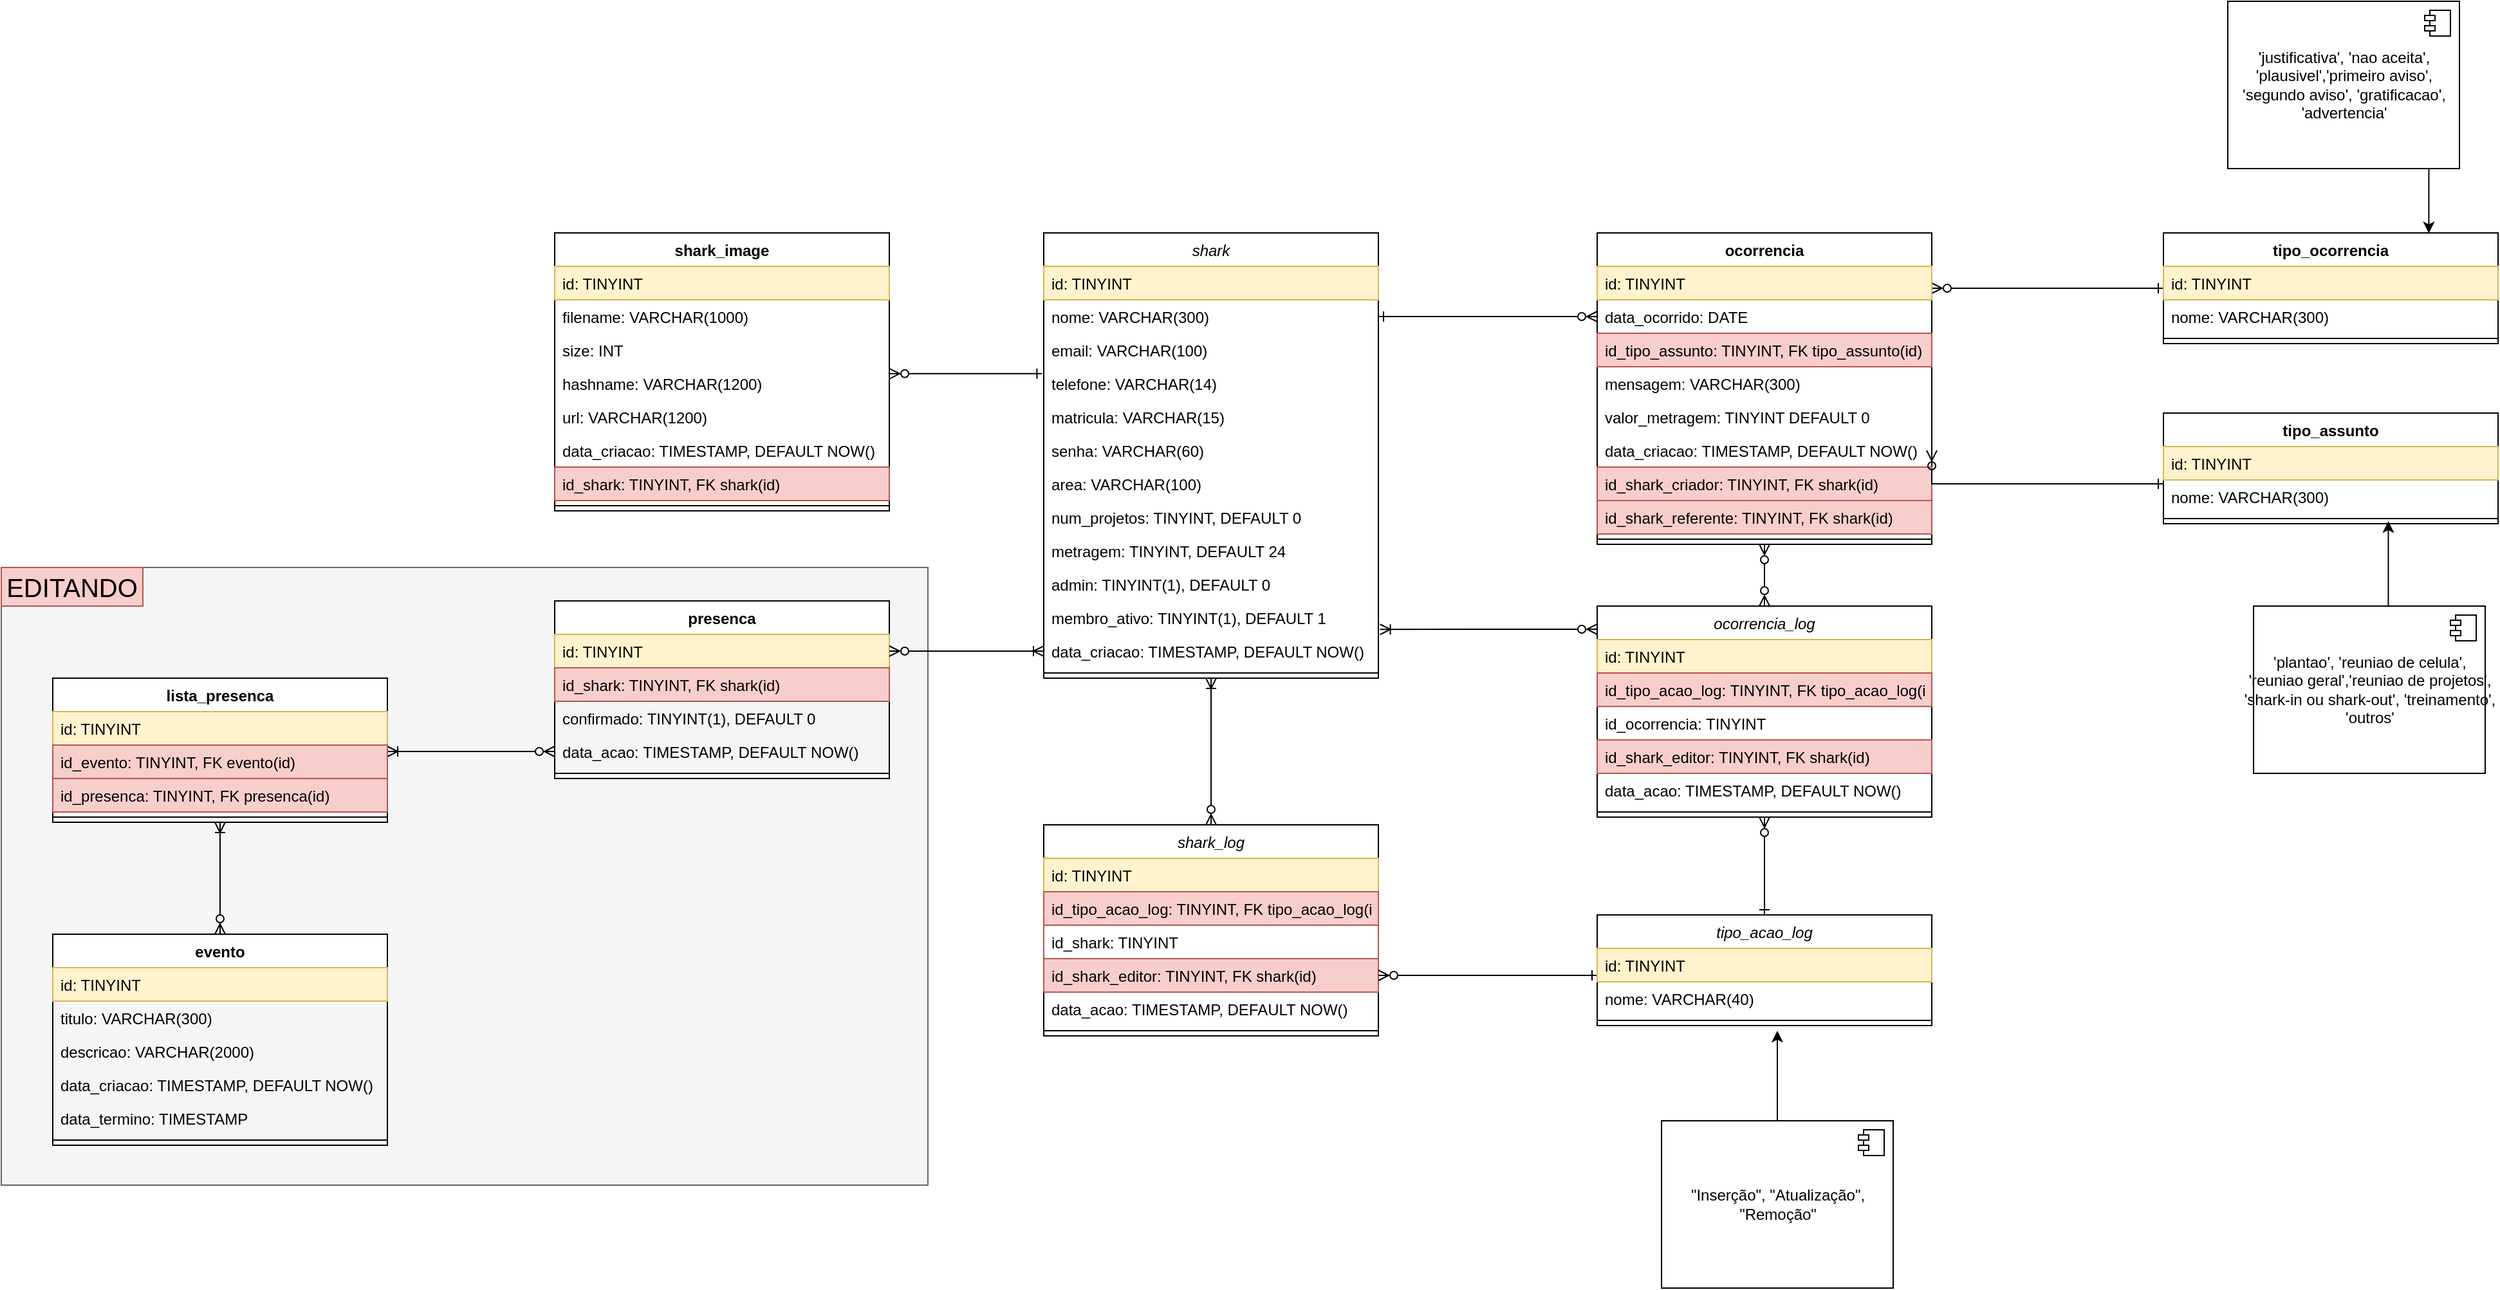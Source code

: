 <mxfile version="21.1.1" type="device">
  <diagram id="C5RBs43oDa-KdzZeNtuy" name="Page-1">
    <mxGraphModel dx="2046" dy="2033" grid="1" gridSize="10" guides="1" tooltips="1" connect="1" arrows="1" fold="1" page="1" pageScale="1" pageWidth="827" pageHeight="1169" math="0" shadow="0">
      <root>
        <mxCell id="WIyWlLk6GJQsqaUBKTNV-0" />
        <mxCell id="WIyWlLk6GJQsqaUBKTNV-1" parent="WIyWlLk6GJQsqaUBKTNV-0" />
        <mxCell id="f59yjAlqzriR1pj_SLv7-77" value="" style="rounded=0;whiteSpace=wrap;html=1;fillColor=#f5f5f5;strokeColor=#666666;fontColor=#333333;" vertex="1" parent="WIyWlLk6GJQsqaUBKTNV-1">
          <mxGeometry x="-710" y="300" width="720" height="480" as="geometry" />
        </mxCell>
        <mxCell id="zkfFHV4jXpPFQw0GAbJ--0" value="shark" style="swimlane;fontStyle=2;align=center;verticalAlign=top;childLayout=stackLayout;horizontal=1;startSize=26;horizontalStack=0;resizeParent=1;resizeLast=0;collapsible=1;marginBottom=0;rounded=0;shadow=0;strokeWidth=1;" parent="WIyWlLk6GJQsqaUBKTNV-1" vertex="1">
          <mxGeometry x="100" y="40" width="260" height="346" as="geometry">
            <mxRectangle x="230" y="140" width="160" height="26" as="alternateBounds" />
          </mxGeometry>
        </mxCell>
        <mxCell id="-uKI1FrvdBVuVZxCTakQ-14" value="id: TINYINT" style="text;align=left;verticalAlign=top;spacingLeft=4;spacingRight=4;overflow=hidden;rotatable=0;points=[[0,0.5],[1,0.5]];portConstraint=eastwest;fillColor=#fff2cc;strokeColor=#d6b656;" parent="zkfFHV4jXpPFQw0GAbJ--0" vertex="1">
          <mxGeometry y="26" width="260" height="26" as="geometry" />
        </mxCell>
        <mxCell id="zkfFHV4jXpPFQw0GAbJ--1" value="nome: VARCHAR(300)" style="text;align=left;verticalAlign=top;spacingLeft=4;spacingRight=4;overflow=hidden;rotatable=0;points=[[0,0.5],[1,0.5]];portConstraint=eastwest;" parent="zkfFHV4jXpPFQw0GAbJ--0" vertex="1">
          <mxGeometry y="52" width="260" height="26" as="geometry" />
        </mxCell>
        <mxCell id="zkfFHV4jXpPFQw0GAbJ--2" value="email: VARCHAR(100)" style="text;align=left;verticalAlign=top;spacingLeft=4;spacingRight=4;overflow=hidden;rotatable=0;points=[[0,0.5],[1,0.5]];portConstraint=eastwest;rounded=0;shadow=0;html=0;" parent="zkfFHV4jXpPFQw0GAbJ--0" vertex="1">
          <mxGeometry y="78" width="260" height="26" as="geometry" />
        </mxCell>
        <mxCell id="zkfFHV4jXpPFQw0GAbJ--3" value="telefone: VARCHAR(14)" style="text;align=left;verticalAlign=top;spacingLeft=4;spacingRight=4;overflow=hidden;rotatable=0;points=[[0,0.5],[1,0.5]];portConstraint=eastwest;rounded=0;shadow=0;html=0;" parent="zkfFHV4jXpPFQw0GAbJ--0" vertex="1">
          <mxGeometry y="104" width="260" height="26" as="geometry" />
        </mxCell>
        <mxCell id="-uKI1FrvdBVuVZxCTakQ-0" value="matricula: VARCHAR(15)" style="text;align=left;verticalAlign=top;spacingLeft=4;spacingRight=4;overflow=hidden;rotatable=0;points=[[0,0.5],[1,0.5]];portConstraint=eastwest;rounded=0;shadow=0;html=0;" parent="zkfFHV4jXpPFQw0GAbJ--0" vertex="1">
          <mxGeometry y="130" width="260" height="26" as="geometry" />
        </mxCell>
        <mxCell id="-uKI1FrvdBVuVZxCTakQ-1" value="senha: VARCHAR(60)" style="text;align=left;verticalAlign=top;spacingLeft=4;spacingRight=4;overflow=hidden;rotatable=0;points=[[0,0.5],[1,0.5]];portConstraint=eastwest;rounded=0;shadow=0;html=0;" parent="zkfFHV4jXpPFQw0GAbJ--0" vertex="1">
          <mxGeometry y="156" width="260" height="26" as="geometry" />
        </mxCell>
        <mxCell id="-uKI1FrvdBVuVZxCTakQ-3" value="area: VARCHAR(100)" style="text;align=left;verticalAlign=top;spacingLeft=4;spacingRight=4;overflow=hidden;rotatable=0;points=[[0,0.5],[1,0.5]];portConstraint=eastwest;rounded=0;shadow=0;html=0;" parent="zkfFHV4jXpPFQw0GAbJ--0" vertex="1">
          <mxGeometry y="182" width="260" height="26" as="geometry" />
        </mxCell>
        <mxCell id="EOZXVsjFeJaIdy7UI6iU-1" value="num_projetos: TINYINT, DEFAULT 0" style="text;align=left;verticalAlign=top;spacingLeft=4;spacingRight=4;overflow=hidden;rotatable=0;points=[[0,0.5],[1,0.5]];portConstraint=eastwest;rounded=0;shadow=0;html=0;" parent="zkfFHV4jXpPFQw0GAbJ--0" vertex="1">
          <mxGeometry y="208" width="260" height="26" as="geometry" />
        </mxCell>
        <mxCell id="-uKI1FrvdBVuVZxCTakQ-4" value="metragem: TINYINT, DEFAULT 24" style="text;align=left;verticalAlign=top;spacingLeft=4;spacingRight=4;overflow=hidden;rotatable=0;points=[[0,0.5],[1,0.5]];portConstraint=eastwest;rounded=0;shadow=0;html=0;" parent="zkfFHV4jXpPFQw0GAbJ--0" vertex="1">
          <mxGeometry y="234" width="260" height="26" as="geometry" />
        </mxCell>
        <mxCell id="-uKI1FrvdBVuVZxCTakQ-2" value="admin: TINYINT(1), DEFAULT 0" style="text;align=left;verticalAlign=top;spacingLeft=4;spacingRight=4;overflow=hidden;rotatable=0;points=[[0,0.5],[1,0.5]];portConstraint=eastwest;rounded=0;shadow=0;html=0;" parent="zkfFHV4jXpPFQw0GAbJ--0" vertex="1">
          <mxGeometry y="260" width="260" height="26" as="geometry" />
        </mxCell>
        <mxCell id="gxHYrnx_h41nNu9AlrPa-11" value="membro_ativo: TINYINT(1), DEFAULT 1" style="text;align=left;verticalAlign=top;spacingLeft=4;spacingRight=4;overflow=hidden;rotatable=0;points=[[0,0.5],[1,0.5]];portConstraint=eastwest;rounded=0;shadow=0;html=0;" parent="zkfFHV4jXpPFQw0GAbJ--0" vertex="1">
          <mxGeometry y="286" width="260" height="26" as="geometry" />
        </mxCell>
        <mxCell id="-uKI1FrvdBVuVZxCTakQ-5" value="data_criacao: TIMESTAMP, DEFAULT NOW()" style="text;align=left;verticalAlign=top;spacingLeft=4;spacingRight=4;overflow=hidden;rotatable=0;points=[[0,0.5],[1,0.5]];portConstraint=eastwest;rounded=0;shadow=0;html=0;" parent="zkfFHV4jXpPFQw0GAbJ--0" vertex="1">
          <mxGeometry y="312" width="260" height="26" as="geometry" />
        </mxCell>
        <mxCell id="zkfFHV4jXpPFQw0GAbJ--4" value="" style="line;html=1;strokeWidth=1;align=left;verticalAlign=middle;spacingTop=-1;spacingLeft=3;spacingRight=3;rotatable=0;labelPosition=right;points=[];portConstraint=eastwest;" parent="zkfFHV4jXpPFQw0GAbJ--0" vertex="1">
          <mxGeometry y="338" width="260" height="8" as="geometry" />
        </mxCell>
        <mxCell id="-uKI1FrvdBVuVZxCTakQ-10" style="edgeStyle=orthogonalEdgeStyle;rounded=0;orthogonalLoop=1;jettySize=auto;html=1;entryX=1;entryY=0.5;entryDx=0;entryDy=0;endArrow=ERone;endFill=0;startArrow=ERzeroToMany;startFill=0;" parent="WIyWlLk6GJQsqaUBKTNV-1" source="-uKI1FrvdBVuVZxCTakQ-6" target="zkfFHV4jXpPFQw0GAbJ--1" edge="1">
          <mxGeometry relative="1" as="geometry">
            <Array as="points">
              <mxPoint x="480" y="105" />
              <mxPoint x="480" y="105" />
            </Array>
          </mxGeometry>
        </mxCell>
        <mxCell id="tHn-pjXhagg5LejLjShR-14" style="edgeStyle=orthogonalEdgeStyle;rounded=0;orthogonalLoop=1;jettySize=auto;html=1;entryX=0;entryY=0.5;entryDx=0;entryDy=0;endArrow=ERone;endFill=0;startArrow=ERzeroToMany;startFill=0;" parent="WIyWlLk6GJQsqaUBKTNV-1" source="-uKI1FrvdBVuVZxCTakQ-6" target="tHn-pjXhagg5LejLjShR-0" edge="1">
          <mxGeometry relative="1" as="geometry">
            <Array as="points">
              <mxPoint x="830" y="83" />
              <mxPoint x="830" y="83" />
            </Array>
          </mxGeometry>
        </mxCell>
        <mxCell id="-uKI1FrvdBVuVZxCTakQ-6" value="ocorrencia" style="swimlane;fontStyle=1;align=center;verticalAlign=top;childLayout=stackLayout;horizontal=1;startSize=26;horizontalStack=0;resizeParent=1;resizeParentMax=0;resizeLast=0;collapsible=1;marginBottom=0;" parent="WIyWlLk6GJQsqaUBKTNV-1" vertex="1">
          <mxGeometry x="530" y="40" width="260" height="242" as="geometry" />
        </mxCell>
        <mxCell id="-uKI1FrvdBVuVZxCTakQ-16" value="id: TINYINT" style="text;align=left;verticalAlign=top;spacingLeft=4;spacingRight=4;overflow=hidden;rotatable=0;points=[[0,0.5],[1,0.5]];portConstraint=eastwest;fillColor=#fff2cc;strokeColor=#d6b656;" parent="-uKI1FrvdBVuVZxCTakQ-6" vertex="1">
          <mxGeometry y="26" width="260" height="26" as="geometry" />
        </mxCell>
        <mxCell id="cBAoYvj5LLwuzuzhChio-1" value="data_ocorrido: DATE" style="text;align=left;verticalAlign=top;spacingLeft=4;spacingRight=4;overflow=hidden;rotatable=0;points=[[0,0.5],[1,0.5]];portConstraint=eastwest;rounded=0;shadow=0;html=0;" parent="-uKI1FrvdBVuVZxCTakQ-6" vertex="1">
          <mxGeometry y="52" width="260" height="26" as="geometry" />
        </mxCell>
        <mxCell id="tHn-pjXhagg5LejLjShR-77" value="id_tipo_assunto: TINYINT, FK tipo_assunto(id)" style="text;align=left;verticalAlign=top;spacingLeft=4;spacingRight=4;overflow=hidden;rotatable=0;points=[[0,0.5],[1,0.5]];portConstraint=eastwest;fillColor=#f8cecc;strokeColor=#b85450;" parent="-uKI1FrvdBVuVZxCTakQ-6" vertex="1">
          <mxGeometry y="78" width="260" height="26" as="geometry" />
        </mxCell>
        <mxCell id="-uKI1FrvdBVuVZxCTakQ-21" value="mensagem: VARCHAR(300)" style="text;align=left;verticalAlign=top;spacingLeft=4;spacingRight=4;overflow=hidden;rotatable=0;points=[[0,0.5],[1,0.5]];portConstraint=eastwest;rounded=0;shadow=0;html=0;" parent="-uKI1FrvdBVuVZxCTakQ-6" vertex="1">
          <mxGeometry y="104" width="260" height="26" as="geometry" />
        </mxCell>
        <mxCell id="tHn-pjXhagg5LejLjShR-24" value="valor_metragem: TINYINT DEFAULT 0" style="text;align=left;verticalAlign=top;spacingLeft=4;spacingRight=4;overflow=hidden;rotatable=0;points=[[0,0.5],[1,0.5]];portConstraint=eastwest;rounded=0;shadow=0;html=0;" parent="-uKI1FrvdBVuVZxCTakQ-6" vertex="1">
          <mxGeometry y="130" width="260" height="26" as="geometry" />
        </mxCell>
        <mxCell id="-uKI1FrvdBVuVZxCTakQ-22" value="data_criacao: TIMESTAMP, DEFAULT NOW()" style="text;align=left;verticalAlign=top;spacingLeft=4;spacingRight=4;overflow=hidden;rotatable=0;points=[[0,0.5],[1,0.5]];portConstraint=eastwest;rounded=0;shadow=0;html=0;" parent="-uKI1FrvdBVuVZxCTakQ-6" vertex="1">
          <mxGeometry y="156" width="260" height="26" as="geometry" />
        </mxCell>
        <mxCell id="f59yjAlqzriR1pj_SLv7-0" value="id_shark_criador: TINYINT, FK shark(id)" style="text;align=left;verticalAlign=top;spacingLeft=4;spacingRight=4;overflow=hidden;rotatable=0;points=[[0,0.5],[1,0.5]];portConstraint=eastwest;fillColor=#f8cecc;strokeColor=#b85450;" vertex="1" parent="-uKI1FrvdBVuVZxCTakQ-6">
          <mxGeometry y="182" width="260" height="26" as="geometry" />
        </mxCell>
        <mxCell id="-uKI1FrvdBVuVZxCTakQ-17" value="id_shark_referente: TINYINT, FK shark(id)" style="text;align=left;verticalAlign=top;spacingLeft=4;spacingRight=4;overflow=hidden;rotatable=0;points=[[0,0.5],[1,0.5]];portConstraint=eastwest;fillColor=#f8cecc;strokeColor=#b85450;" parent="-uKI1FrvdBVuVZxCTakQ-6" vertex="1">
          <mxGeometry y="208" width="260" height="26" as="geometry" />
        </mxCell>
        <mxCell id="-uKI1FrvdBVuVZxCTakQ-8" value="" style="line;strokeWidth=1;fillColor=none;align=left;verticalAlign=middle;spacingTop=-1;spacingLeft=3;spacingRight=3;rotatable=0;labelPosition=right;points=[];portConstraint=eastwest;strokeColor=inherit;" parent="-uKI1FrvdBVuVZxCTakQ-6" vertex="1">
          <mxGeometry y="234" width="260" height="8" as="geometry" />
        </mxCell>
        <mxCell id="tHn-pjXhagg5LejLjShR-0" value="tipo_ocorrencia" style="swimlane;fontStyle=1;align=center;verticalAlign=top;childLayout=stackLayout;horizontal=1;startSize=26;horizontalStack=0;resizeParent=1;resizeParentMax=0;resizeLast=0;collapsible=1;marginBottom=0;" parent="WIyWlLk6GJQsqaUBKTNV-1" vertex="1">
          <mxGeometry x="970" y="40" width="260" height="86" as="geometry" />
        </mxCell>
        <mxCell id="tHn-pjXhagg5LejLjShR-1" value="id: TINYINT" style="text;align=left;verticalAlign=top;spacingLeft=4;spacingRight=4;overflow=hidden;rotatable=0;points=[[0,0.5],[1,0.5]];portConstraint=eastwest;fillColor=#fff2cc;strokeColor=#d6b656;" parent="tHn-pjXhagg5LejLjShR-0" vertex="1">
          <mxGeometry y="26" width="260" height="26" as="geometry" />
        </mxCell>
        <mxCell id="tHn-pjXhagg5LejLjShR-5" value="nome: VARCHAR(300)" style="text;align=left;verticalAlign=top;spacingLeft=4;spacingRight=4;overflow=hidden;rotatable=0;points=[[0,0.5],[1,0.5]];portConstraint=eastwest;rounded=0;shadow=0;html=0;" parent="tHn-pjXhagg5LejLjShR-0" vertex="1">
          <mxGeometry y="52" width="260" height="26" as="geometry" />
        </mxCell>
        <mxCell id="tHn-pjXhagg5LejLjShR-8" value="" style="line;strokeWidth=1;fillColor=none;align=left;verticalAlign=middle;spacingTop=-1;spacingLeft=3;spacingRight=3;rotatable=0;labelPosition=right;points=[];portConstraint=eastwest;strokeColor=inherit;" parent="tHn-pjXhagg5LejLjShR-0" vertex="1">
          <mxGeometry y="78" width="260" height="8" as="geometry" />
        </mxCell>
        <mxCell id="tHn-pjXhagg5LejLjShR-11" style="edgeStyle=orthogonalEdgeStyle;rounded=0;orthogonalLoop=1;jettySize=auto;html=1;entryX=0.793;entryY=0.003;entryDx=0;entryDy=0;entryPerimeter=0;" parent="WIyWlLk6GJQsqaUBKTNV-1" source="tHn-pjXhagg5LejLjShR-9" target="tHn-pjXhagg5LejLjShR-0" edge="1">
          <mxGeometry relative="1" as="geometry">
            <Array as="points">
              <mxPoint x="1176" y="25" />
            </Array>
          </mxGeometry>
        </mxCell>
        <mxCell id="tHn-pjXhagg5LejLjShR-9" value="&#39;justificativa&#39;, &#39;nao aceita&#39;,&lt;br style=&quot;border-color: var(--border-color); padding: 0px; margin: 0px; text-align: left;&quot;&gt;&lt;span style=&quot;text-align: left;&quot;&gt;&#39;plausivel&#39;,&#39;primeiro aviso&#39;, &lt;br&gt;&#39;segundo aviso&#39;, &#39;gratificacao&#39;,&lt;br&gt;&#39;advertencia&#39;&lt;br&gt;&lt;/span&gt;" style="html=1;dropTarget=0;" parent="WIyWlLk6GJQsqaUBKTNV-1" vertex="1">
          <mxGeometry x="1020" y="-140" width="180" height="130" as="geometry" />
        </mxCell>
        <mxCell id="tHn-pjXhagg5LejLjShR-10" value="" style="shape=module;jettyWidth=8;jettyHeight=4;" parent="tHn-pjXhagg5LejLjShR-9" vertex="1">
          <mxGeometry x="1" width="20" height="20" relative="1" as="geometry">
            <mxPoint x="-27" y="7" as="offset" />
          </mxGeometry>
        </mxCell>
        <mxCell id="tHn-pjXhagg5LejLjShR-84" style="edgeStyle=orthogonalEdgeStyle;rounded=0;orthogonalLoop=1;jettySize=auto;html=1;entryX=1;entryY=0.5;entryDx=0;entryDy=0;startArrow=ERone;startFill=0;endArrow=ERzeroToMany;endFill=0;" parent="WIyWlLk6GJQsqaUBKTNV-1" source="tHn-pjXhagg5LejLjShR-78" target="-uKI1FrvdBVuVZxCTakQ-22" edge="1">
          <mxGeometry relative="1" as="geometry">
            <Array as="points">
              <mxPoint x="910" y="235" />
              <mxPoint x="910" y="235" />
            </Array>
          </mxGeometry>
        </mxCell>
        <mxCell id="tHn-pjXhagg5LejLjShR-78" value="tipo_assunto" style="swimlane;fontStyle=1;align=center;verticalAlign=top;childLayout=stackLayout;horizontal=1;startSize=26;horizontalStack=0;resizeParent=1;resizeParentMax=0;resizeLast=0;collapsible=1;marginBottom=0;" parent="WIyWlLk6GJQsqaUBKTNV-1" vertex="1">
          <mxGeometry x="970" y="180" width="260" height="86" as="geometry" />
        </mxCell>
        <mxCell id="tHn-pjXhagg5LejLjShR-79" value="id: TINYINT" style="text;align=left;verticalAlign=top;spacingLeft=4;spacingRight=4;overflow=hidden;rotatable=0;points=[[0,0.5],[1,0.5]];portConstraint=eastwest;fillColor=#fff2cc;strokeColor=#d6b656;" parent="tHn-pjXhagg5LejLjShR-78" vertex="1">
          <mxGeometry y="26" width="260" height="26" as="geometry" />
        </mxCell>
        <mxCell id="tHn-pjXhagg5LejLjShR-80" value="nome: VARCHAR(300)" style="text;align=left;verticalAlign=top;spacingLeft=4;spacingRight=4;overflow=hidden;rotatable=0;points=[[0,0.5],[1,0.5]];portConstraint=eastwest;rounded=0;shadow=0;html=0;" parent="tHn-pjXhagg5LejLjShR-78" vertex="1">
          <mxGeometry y="52" width="260" height="26" as="geometry" />
        </mxCell>
        <mxCell id="tHn-pjXhagg5LejLjShR-81" value="" style="line;strokeWidth=1;fillColor=none;align=left;verticalAlign=middle;spacingTop=-1;spacingLeft=3;spacingRight=3;rotatable=0;labelPosition=right;points=[];portConstraint=eastwest;strokeColor=inherit;" parent="tHn-pjXhagg5LejLjShR-78" vertex="1">
          <mxGeometry y="78" width="260" height="8" as="geometry" />
        </mxCell>
        <mxCell id="tHn-pjXhagg5LejLjShR-88" style="edgeStyle=orthogonalEdgeStyle;rounded=0;orthogonalLoop=1;jettySize=auto;html=1;entryX=0.672;entryY=0.75;entryDx=0;entryDy=0;entryPerimeter=0;" parent="WIyWlLk6GJQsqaUBKTNV-1" source="tHn-pjXhagg5LejLjShR-86" target="tHn-pjXhagg5LejLjShR-81" edge="1">
          <mxGeometry relative="1" as="geometry">
            <Array as="points">
              <mxPoint x="1145" y="350" />
              <mxPoint x="1145" y="350" />
            </Array>
          </mxGeometry>
        </mxCell>
        <mxCell id="tHn-pjXhagg5LejLjShR-86" value="&#39;plantao&#39;, &#39;reuniao de celula&#39;,&lt;br style=&quot;border-color: var(--border-color); padding: 0px; margin: 0px; text-align: left;&quot;&gt;&lt;span style=&quot;text-align: left;&quot;&gt;&#39;reuniao geral&#39;,&#39;reuniao de projetos&#39;, &lt;br&gt;&#39;shark-in ou shark-out&#39;, &#39;treinamento&#39;,&lt;br&gt;&#39;outros&#39;&lt;br&gt;&lt;/span&gt;" style="html=1;dropTarget=0;" parent="WIyWlLk6GJQsqaUBKTNV-1" vertex="1">
          <mxGeometry x="1040" y="330" width="180" height="130" as="geometry" />
        </mxCell>
        <mxCell id="tHn-pjXhagg5LejLjShR-87" value="" style="shape=module;jettyWidth=8;jettyHeight=4;" parent="tHn-pjXhagg5LejLjShR-86" vertex="1">
          <mxGeometry x="1" width="20" height="20" relative="1" as="geometry">
            <mxPoint x="-27" y="7" as="offset" />
          </mxGeometry>
        </mxCell>
        <mxCell id="gxHYrnx_h41nNu9AlrPa-10" style="edgeStyle=orthogonalEdgeStyle;rounded=0;orthogonalLoop=1;jettySize=auto;html=1;entryX=0.5;entryY=1;entryDx=0;entryDy=0;endArrow=ERoneToMany;endFill=0;startArrow=ERzeroToMany;startFill=0;" parent="WIyWlLk6GJQsqaUBKTNV-1" source="HKnBI8yPx4CETMh80sso-0" target="zkfFHV4jXpPFQw0GAbJ--0" edge="1">
          <mxGeometry relative="1" as="geometry" />
        </mxCell>
        <mxCell id="HKnBI8yPx4CETMh80sso-0" value="shark_log" style="swimlane;fontStyle=2;align=center;verticalAlign=top;childLayout=stackLayout;horizontal=1;startSize=26;horizontalStack=0;resizeParent=1;resizeLast=0;collapsible=1;marginBottom=0;rounded=0;shadow=0;strokeWidth=1;" parent="WIyWlLk6GJQsqaUBKTNV-1" vertex="1">
          <mxGeometry x="100" y="500" width="260" height="164" as="geometry">
            <mxRectangle x="230" y="140" width="160" height="26" as="alternateBounds" />
          </mxGeometry>
        </mxCell>
        <mxCell id="HKnBI8yPx4CETMh80sso-1" value="id: TINYINT" style="text;align=left;verticalAlign=top;spacingLeft=4;spacingRight=4;overflow=hidden;rotatable=0;points=[[0,0.5],[1,0.5]];portConstraint=eastwest;fillColor=#fff2cc;strokeColor=#d6b656;" parent="HKnBI8yPx4CETMh80sso-0" vertex="1">
          <mxGeometry y="26" width="260" height="26" as="geometry" />
        </mxCell>
        <mxCell id="tHn-pjXhagg5LejLjShR-12" value="id_tipo_acao_log: TINYINT, FK tipo_acao_log(id)" style="text;align=left;verticalAlign=top;spacingLeft=4;spacingRight=4;overflow=hidden;rotatable=0;points=[[0,0.5],[1,0.5]];portConstraint=eastwest;fillColor=#f8cecc;strokeColor=#b85450;" parent="HKnBI8yPx4CETMh80sso-0" vertex="1">
          <mxGeometry y="52" width="260" height="26" as="geometry" />
        </mxCell>
        <mxCell id="gxHYrnx_h41nNu9AlrPa-9" value="id_shark: TINYINT" style="text;align=left;verticalAlign=top;spacingLeft=4;spacingRight=4;overflow=hidden;rotatable=0;points=[[0,0.5],[1,0.5]];portConstraint=eastwest;fillColor=#FFFFFF;strokeColor=#b85450;" parent="HKnBI8yPx4CETMh80sso-0" vertex="1">
          <mxGeometry y="78" width="260" height="26" as="geometry" />
        </mxCell>
        <mxCell id="0MhYS269bVKAtgKYdjwF-0" value="id_shark_editor: TINYINT, FK shark(id)" style="text;align=left;verticalAlign=top;spacingLeft=4;spacingRight=4;overflow=hidden;rotatable=0;points=[[0,0.5],[1,0.5]];portConstraint=eastwest;fillColor=#f8cecc;strokeColor=#b85450;" parent="HKnBI8yPx4CETMh80sso-0" vertex="1">
          <mxGeometry y="104" width="260" height="26" as="geometry" />
        </mxCell>
        <mxCell id="HKnBI8yPx4CETMh80sso-11" value="data_acao: TIMESTAMP, DEFAULT NOW()" style="text;align=left;verticalAlign=top;spacingLeft=4;spacingRight=4;overflow=hidden;rotatable=0;points=[[0,0.5],[1,0.5]];portConstraint=eastwest;rounded=0;shadow=0;html=0;" parent="HKnBI8yPx4CETMh80sso-0" vertex="1">
          <mxGeometry y="130" width="260" height="26" as="geometry" />
        </mxCell>
        <mxCell id="HKnBI8yPx4CETMh80sso-12" value="" style="line;html=1;strokeWidth=1;align=left;verticalAlign=middle;spacingTop=-1;spacingLeft=3;spacingRight=3;rotatable=0;labelPosition=right;points=[];portConstraint=eastwest;" parent="HKnBI8yPx4CETMh80sso-0" vertex="1">
          <mxGeometry y="156" width="260" height="8" as="geometry" />
        </mxCell>
        <mxCell id="Z2v0kCpfst-7uqKBWJ1m-2" style="edgeStyle=orthogonalEdgeStyle;rounded=0;orthogonalLoop=1;jettySize=auto;html=1;" parent="WIyWlLk6GJQsqaUBKTNV-1" source="gxHYrnx_h41nNu9AlrPa-4" edge="1">
          <mxGeometry relative="1" as="geometry">
            <mxPoint x="670" y="660" as="targetPoint" />
          </mxGeometry>
        </mxCell>
        <mxCell id="gxHYrnx_h41nNu9AlrPa-4" value="&lt;span style=&quot;text-align: left;&quot;&gt;&quot;Inserção&quot;, &quot;Atualização&quot;,&lt;br&gt;&quot;Remoção&quot;&lt;br&gt;&lt;/span&gt;" style="html=1;dropTarget=0;" parent="WIyWlLk6GJQsqaUBKTNV-1" vertex="1">
          <mxGeometry x="580" y="730" width="180" height="130" as="geometry" />
        </mxCell>
        <mxCell id="gxHYrnx_h41nNu9AlrPa-5" value="" style="shape=module;jettyWidth=8;jettyHeight=4;" parent="gxHYrnx_h41nNu9AlrPa-4" vertex="1">
          <mxGeometry x="1" width="20" height="20" relative="1" as="geometry">
            <mxPoint x="-27" y="7" as="offset" />
          </mxGeometry>
        </mxCell>
        <mxCell id="0MhYS269bVKAtgKYdjwF-9" style="edgeStyle=orthogonalEdgeStyle;rounded=0;orthogonalLoop=1;jettySize=auto;html=1;entryX=0.5;entryY=1;entryDx=0;entryDy=0;endArrow=ERzeroToMany;endFill=0;startArrow=ERzeroToMany;startFill=0;" parent="WIyWlLk6GJQsqaUBKTNV-1" source="0MhYS269bVKAtgKYdjwF-1" target="-uKI1FrvdBVuVZxCTakQ-6" edge="1">
          <mxGeometry relative="1" as="geometry" />
        </mxCell>
        <mxCell id="0MhYS269bVKAtgKYdjwF-19" style="edgeStyle=orthogonalEdgeStyle;rounded=0;orthogonalLoop=1;jettySize=auto;html=1;entryX=1.005;entryY=-0.149;entryDx=0;entryDy=0;entryPerimeter=0;endArrow=ERoneToMany;endFill=0;startArrow=ERzeroToMany;startFill=0;" parent="WIyWlLk6GJQsqaUBKTNV-1" source="0MhYS269bVKAtgKYdjwF-1" target="-uKI1FrvdBVuVZxCTakQ-5" edge="1">
          <mxGeometry relative="1" as="geometry">
            <Array as="points">
              <mxPoint x="500" y="348" />
              <mxPoint x="500" y="348" />
            </Array>
          </mxGeometry>
        </mxCell>
        <mxCell id="0MhYS269bVKAtgKYdjwF-1" value="ocorrencia_log" style="swimlane;fontStyle=2;align=center;verticalAlign=top;childLayout=stackLayout;horizontal=1;startSize=26;horizontalStack=0;resizeParent=1;resizeLast=0;collapsible=1;marginBottom=0;rounded=0;shadow=0;strokeWidth=1;" parent="WIyWlLk6GJQsqaUBKTNV-1" vertex="1">
          <mxGeometry x="530" y="330" width="260" height="164" as="geometry">
            <mxRectangle x="230" y="140" width="160" height="26" as="alternateBounds" />
          </mxGeometry>
        </mxCell>
        <mxCell id="0MhYS269bVKAtgKYdjwF-2" value="id: TINYINT" style="text;align=left;verticalAlign=top;spacingLeft=4;spacingRight=4;overflow=hidden;rotatable=0;points=[[0,0.5],[1,0.5]];portConstraint=eastwest;fillColor=#fff2cc;strokeColor=#d6b656;" parent="0MhYS269bVKAtgKYdjwF-1" vertex="1">
          <mxGeometry y="26" width="260" height="26" as="geometry" />
        </mxCell>
        <mxCell id="0MhYS269bVKAtgKYdjwF-3" value="id_tipo_acao_log: TINYINT, FK tipo_acao_log(id)" style="text;align=left;verticalAlign=top;spacingLeft=4;spacingRight=4;overflow=hidden;rotatable=0;points=[[0,0.5],[1,0.5]];portConstraint=eastwest;fillColor=#f8cecc;strokeColor=#b85450;" parent="0MhYS269bVKAtgKYdjwF-1" vertex="1">
          <mxGeometry y="52" width="260" height="26" as="geometry" />
        </mxCell>
        <mxCell id="0MhYS269bVKAtgKYdjwF-4" value="id_ocorrencia: TINYINT" style="text;align=left;verticalAlign=top;spacingLeft=4;spacingRight=4;overflow=hidden;rotatable=0;points=[[0,0.5],[1,0.5]];portConstraint=eastwest;" parent="0MhYS269bVKAtgKYdjwF-1" vertex="1">
          <mxGeometry y="78" width="260" height="26" as="geometry" />
        </mxCell>
        <mxCell id="0MhYS269bVKAtgKYdjwF-5" value="id_shark_editor: TINYINT, FK shark(id)" style="text;align=left;verticalAlign=top;spacingLeft=4;spacingRight=4;overflow=hidden;rotatable=0;points=[[0,0.5],[1,0.5]];portConstraint=eastwest;fillColor=#f8cecc;strokeColor=#b85450;" parent="0MhYS269bVKAtgKYdjwF-1" vertex="1">
          <mxGeometry y="104" width="260" height="26" as="geometry" />
        </mxCell>
        <mxCell id="0MhYS269bVKAtgKYdjwF-6" value="data_acao: TIMESTAMP, DEFAULT NOW()" style="text;align=left;verticalAlign=top;spacingLeft=4;spacingRight=4;overflow=hidden;rotatable=0;points=[[0,0.5],[1,0.5]];portConstraint=eastwest;rounded=0;shadow=0;html=0;" parent="0MhYS269bVKAtgKYdjwF-1" vertex="1">
          <mxGeometry y="130" width="260" height="26" as="geometry" />
        </mxCell>
        <mxCell id="0MhYS269bVKAtgKYdjwF-7" value="" style="line;html=1;strokeWidth=1;align=left;verticalAlign=middle;spacingTop=-1;spacingLeft=3;spacingRight=3;rotatable=0;labelPosition=right;points=[];portConstraint=eastwest;" parent="0MhYS269bVKAtgKYdjwF-1" vertex="1">
          <mxGeometry y="156" width="260" height="8" as="geometry" />
        </mxCell>
        <mxCell id="0MhYS269bVKAtgKYdjwF-17" style="edgeStyle=orthogonalEdgeStyle;rounded=0;orthogonalLoop=1;jettySize=auto;html=1;entryX=0.5;entryY=1;entryDx=0;entryDy=0;endArrow=ERzeroToMany;endFill=0;startArrow=ERone;startFill=0;" parent="WIyWlLk6GJQsqaUBKTNV-1" source="0MhYS269bVKAtgKYdjwF-10" target="0MhYS269bVKAtgKYdjwF-1" edge="1">
          <mxGeometry relative="1" as="geometry" />
        </mxCell>
        <mxCell id="0MhYS269bVKAtgKYdjwF-18" style="edgeStyle=orthogonalEdgeStyle;rounded=0;orthogonalLoop=1;jettySize=auto;html=1;entryX=1;entryY=0.5;entryDx=0;entryDy=0;endArrow=ERzeroToMany;endFill=0;startArrow=ERone;startFill=0;" parent="WIyWlLk6GJQsqaUBKTNV-1" source="0MhYS269bVKAtgKYdjwF-10" target="0MhYS269bVKAtgKYdjwF-0" edge="1">
          <mxGeometry relative="1" as="geometry">
            <Array as="points">
              <mxPoint x="480" y="617" />
              <mxPoint x="480" y="617" />
            </Array>
          </mxGeometry>
        </mxCell>
        <mxCell id="0MhYS269bVKAtgKYdjwF-10" value="tipo_acao_log" style="swimlane;fontStyle=2;align=center;verticalAlign=top;childLayout=stackLayout;horizontal=1;startSize=26;horizontalStack=0;resizeParent=1;resizeLast=0;collapsible=1;marginBottom=0;rounded=0;shadow=0;strokeWidth=1;" parent="WIyWlLk6GJQsqaUBKTNV-1" vertex="1">
          <mxGeometry x="530" y="570" width="260" height="86" as="geometry">
            <mxRectangle x="230" y="140" width="160" height="26" as="alternateBounds" />
          </mxGeometry>
        </mxCell>
        <mxCell id="0MhYS269bVKAtgKYdjwF-11" value="id: TINYINT" style="text;align=left;verticalAlign=top;spacingLeft=4;spacingRight=4;overflow=hidden;rotatable=0;points=[[0,0.5],[1,0.5]];portConstraint=eastwest;fillColor=#fff2cc;strokeColor=#d6b656;" parent="0MhYS269bVKAtgKYdjwF-10" vertex="1">
          <mxGeometry y="26" width="260" height="26" as="geometry" />
        </mxCell>
        <mxCell id="0MhYS269bVKAtgKYdjwF-13" value="nome: VARCHAR(40)" style="text;align=left;verticalAlign=top;spacingLeft=4;spacingRight=4;overflow=hidden;rotatable=0;points=[[0,0.5],[1,0.5]];portConstraint=eastwest;" parent="0MhYS269bVKAtgKYdjwF-10" vertex="1">
          <mxGeometry y="52" width="260" height="26" as="geometry" />
        </mxCell>
        <mxCell id="0MhYS269bVKAtgKYdjwF-16" value="" style="line;html=1;strokeWidth=1;align=left;verticalAlign=middle;spacingTop=-1;spacingLeft=3;spacingRight=3;rotatable=0;labelPosition=right;points=[];portConstraint=eastwest;" parent="0MhYS269bVKAtgKYdjwF-10" vertex="1">
          <mxGeometry y="78" width="260" height="8" as="geometry" />
        </mxCell>
        <mxCell id="V1tpLZ6HzycVYZu6znIJ-11" style="edgeStyle=orthogonalEdgeStyle;rounded=0;orthogonalLoop=1;jettySize=auto;html=1;entryX=-0.005;entryY=0.206;entryDx=0;entryDy=0;entryPerimeter=0;endArrow=ERone;endFill=0;startArrow=ERzeroToMany;startFill=0;" parent="WIyWlLk6GJQsqaUBKTNV-1" source="V1tpLZ6HzycVYZu6znIJ-0" target="zkfFHV4jXpPFQw0GAbJ--3" edge="1">
          <mxGeometry relative="1" as="geometry">
            <Array as="points">
              <mxPoint x="20" y="150" />
            </Array>
          </mxGeometry>
        </mxCell>
        <mxCell id="V1tpLZ6HzycVYZu6znIJ-0" value="shark_image" style="swimlane;fontStyle=1;align=center;verticalAlign=top;childLayout=stackLayout;horizontal=1;startSize=26;horizontalStack=0;resizeParent=1;resizeParentMax=0;resizeLast=0;collapsible=1;marginBottom=0;" parent="WIyWlLk6GJQsqaUBKTNV-1" vertex="1">
          <mxGeometry x="-280" y="40" width="260" height="216" as="geometry" />
        </mxCell>
        <mxCell id="V1tpLZ6HzycVYZu6znIJ-1" value="id: TINYINT" style="text;align=left;verticalAlign=top;spacingLeft=4;spacingRight=4;overflow=hidden;rotatable=0;points=[[0,0.5],[1,0.5]];portConstraint=eastwest;fillColor=#fff2cc;strokeColor=#d6b656;" parent="V1tpLZ6HzycVYZu6znIJ-0" vertex="1">
          <mxGeometry y="26" width="260" height="26" as="geometry" />
        </mxCell>
        <mxCell id="V1tpLZ6HzycVYZu6znIJ-2" value="filename: VARCHAR(1000)" style="text;align=left;verticalAlign=top;spacingLeft=4;spacingRight=4;overflow=hidden;rotatable=0;points=[[0,0.5],[1,0.5]];portConstraint=eastwest;rounded=0;shadow=0;html=0;" parent="V1tpLZ6HzycVYZu6znIJ-0" vertex="1">
          <mxGeometry y="52" width="260" height="26" as="geometry" />
        </mxCell>
        <mxCell id="V1tpLZ6HzycVYZu6znIJ-4" value="size: INT" style="text;align=left;verticalAlign=top;spacingLeft=4;spacingRight=4;overflow=hidden;rotatable=0;points=[[0,0.5],[1,0.5]];portConstraint=eastwest;rounded=0;shadow=0;html=0;" parent="V1tpLZ6HzycVYZu6znIJ-0" vertex="1">
          <mxGeometry y="78" width="260" height="26" as="geometry" />
        </mxCell>
        <mxCell id="V1tpLZ6HzycVYZu6znIJ-5" value="hashname: VARCHAR(1200)" style="text;align=left;verticalAlign=top;spacingLeft=4;spacingRight=4;overflow=hidden;rotatable=0;points=[[0,0.5],[1,0.5]];portConstraint=eastwest;rounded=0;shadow=0;html=0;" parent="V1tpLZ6HzycVYZu6znIJ-0" vertex="1">
          <mxGeometry y="104" width="260" height="26" as="geometry" />
        </mxCell>
        <mxCell id="V1tpLZ6HzycVYZu6znIJ-9" value="url: VARCHAR(1200)" style="text;align=left;verticalAlign=top;spacingLeft=4;spacingRight=4;overflow=hidden;rotatable=0;points=[[0,0.5],[1,0.5]];portConstraint=eastwest;rounded=0;shadow=0;html=0;" parent="V1tpLZ6HzycVYZu6znIJ-0" vertex="1">
          <mxGeometry y="130" width="260" height="26" as="geometry" />
        </mxCell>
        <mxCell id="V1tpLZ6HzycVYZu6znIJ-6" value="data_criacao: TIMESTAMP, DEFAULT NOW()" style="text;align=left;verticalAlign=top;spacingLeft=4;spacingRight=4;overflow=hidden;rotatable=0;points=[[0,0.5],[1,0.5]];portConstraint=eastwest;rounded=0;shadow=0;html=0;" parent="V1tpLZ6HzycVYZu6znIJ-0" vertex="1">
          <mxGeometry y="156" width="260" height="26" as="geometry" />
        </mxCell>
        <mxCell id="V1tpLZ6HzycVYZu6znIJ-7" value="id_shark: TINYINT, FK shark(id)" style="text;align=left;verticalAlign=top;spacingLeft=4;spacingRight=4;overflow=hidden;rotatable=0;points=[[0,0.5],[1,0.5]];portConstraint=eastwest;fillColor=#f8cecc;strokeColor=#b85450;" parent="V1tpLZ6HzycVYZu6znIJ-0" vertex="1">
          <mxGeometry y="182" width="260" height="26" as="geometry" />
        </mxCell>
        <mxCell id="V1tpLZ6HzycVYZu6znIJ-8" value="" style="line;strokeWidth=1;fillColor=none;align=left;verticalAlign=middle;spacingTop=-1;spacingLeft=3;spacingRight=3;rotatable=0;labelPosition=right;points=[];portConstraint=eastwest;strokeColor=inherit;" parent="V1tpLZ6HzycVYZu6znIJ-0" vertex="1">
          <mxGeometry y="208" width="260" height="8" as="geometry" />
        </mxCell>
        <mxCell id="f59yjAlqzriR1pj_SLv7-42" style="edgeStyle=orthogonalEdgeStyle;rounded=0;orthogonalLoop=1;jettySize=auto;html=1;entryX=0.5;entryY=0;entryDx=0;entryDy=0;endArrow=ERzeroToMany;endFill=0;startArrow=ERoneToMany;startFill=0;" edge="1" parent="WIyWlLk6GJQsqaUBKTNV-1" source="f59yjAlqzriR1pj_SLv7-8" target="f59yjAlqzriR1pj_SLv7-17">
          <mxGeometry relative="1" as="geometry" />
        </mxCell>
        <mxCell id="f59yjAlqzriR1pj_SLv7-76" style="edgeStyle=orthogonalEdgeStyle;rounded=0;orthogonalLoop=1;jettySize=auto;html=1;entryX=0;entryY=0.5;entryDx=0;entryDy=0;endArrow=ERzeroToMany;endFill=0;startArrow=ERoneToMany;startFill=0;" edge="1" parent="WIyWlLk6GJQsqaUBKTNV-1" source="f59yjAlqzriR1pj_SLv7-8" target="f59yjAlqzriR1pj_SLv7-65">
          <mxGeometry relative="1" as="geometry">
            <Array as="points">
              <mxPoint x="-390" y="443" />
              <mxPoint x="-390" y="443" />
            </Array>
          </mxGeometry>
        </mxCell>
        <mxCell id="f59yjAlqzriR1pj_SLv7-8" value="lista_presenca" style="swimlane;fontStyle=1;align=center;verticalAlign=top;childLayout=stackLayout;horizontal=1;startSize=26;horizontalStack=0;resizeParent=1;resizeParentMax=0;resizeLast=0;collapsible=1;marginBottom=0;" vertex="1" parent="WIyWlLk6GJQsqaUBKTNV-1">
          <mxGeometry x="-670" y="386" width="260" height="112" as="geometry" />
        </mxCell>
        <mxCell id="f59yjAlqzriR1pj_SLv7-9" value="id: TINYINT" style="text;align=left;verticalAlign=top;spacingLeft=4;spacingRight=4;overflow=hidden;rotatable=0;points=[[0,0.5],[1,0.5]];portConstraint=eastwest;fillColor=#fff2cc;strokeColor=#d6b656;" vertex="1" parent="f59yjAlqzriR1pj_SLv7-8">
          <mxGeometry y="26" width="260" height="26" as="geometry" />
        </mxCell>
        <mxCell id="f59yjAlqzriR1pj_SLv7-15" value="id_evento: TINYINT, FK evento(id)" style="text;align=left;verticalAlign=top;spacingLeft=4;spacingRight=4;overflow=hidden;rotatable=0;points=[[0,0.5],[1,0.5]];portConstraint=eastwest;fillColor=#f8cecc;strokeColor=#b85450;" vertex="1" parent="f59yjAlqzriR1pj_SLv7-8">
          <mxGeometry y="52" width="260" height="26" as="geometry" />
        </mxCell>
        <mxCell id="f59yjAlqzriR1pj_SLv7-74" value="id_presenca: TINYINT, FK presenca(id)" style="text;align=left;verticalAlign=top;spacingLeft=4;spacingRight=4;overflow=hidden;rotatable=0;points=[[0,0.5],[1,0.5]];portConstraint=eastwest;fillColor=#f8cecc;strokeColor=#b85450;" vertex="1" parent="f59yjAlqzriR1pj_SLv7-8">
          <mxGeometry y="78" width="260" height="26" as="geometry" />
        </mxCell>
        <mxCell id="f59yjAlqzriR1pj_SLv7-16" value="" style="line;strokeWidth=1;fillColor=none;align=left;verticalAlign=middle;spacingTop=-1;spacingLeft=3;spacingRight=3;rotatable=0;labelPosition=right;points=[];portConstraint=eastwest;strokeColor=inherit;" vertex="1" parent="f59yjAlqzriR1pj_SLv7-8">
          <mxGeometry y="104" width="260" height="8" as="geometry" />
        </mxCell>
        <mxCell id="f59yjAlqzriR1pj_SLv7-17" value="evento" style="swimlane;fontStyle=1;align=center;verticalAlign=top;childLayout=stackLayout;horizontal=1;startSize=26;horizontalStack=0;resizeParent=1;resizeParentMax=0;resizeLast=0;collapsible=1;marginBottom=0;" vertex="1" parent="WIyWlLk6GJQsqaUBKTNV-1">
          <mxGeometry x="-670" y="585" width="260" height="164" as="geometry" />
        </mxCell>
        <mxCell id="f59yjAlqzriR1pj_SLv7-18" value="id: TINYINT" style="text;align=left;verticalAlign=top;spacingLeft=4;spacingRight=4;overflow=hidden;rotatable=0;points=[[0,0.5],[1,0.5]];portConstraint=eastwest;fillColor=#fff2cc;strokeColor=#d6b656;" vertex="1" parent="f59yjAlqzriR1pj_SLv7-17">
          <mxGeometry y="26" width="260" height="26" as="geometry" />
        </mxCell>
        <mxCell id="f59yjAlqzriR1pj_SLv7-38" value="titulo: VARCHAR(300)" style="text;align=left;verticalAlign=top;spacingLeft=4;spacingRight=4;overflow=hidden;rotatable=0;points=[[0,0.5],[1,0.5]];portConstraint=eastwest;rounded=0;shadow=0;html=0;" vertex="1" parent="f59yjAlqzriR1pj_SLv7-17">
          <mxGeometry y="52" width="260" height="26" as="geometry" />
        </mxCell>
        <mxCell id="f59yjAlqzriR1pj_SLv7-39" value="descricao: VARCHAR(2000)" style="text;align=left;verticalAlign=top;spacingLeft=4;spacingRight=4;overflow=hidden;rotatable=0;points=[[0,0.5],[1,0.5]];portConstraint=eastwest;rounded=0;shadow=0;html=0;" vertex="1" parent="f59yjAlqzriR1pj_SLv7-17">
          <mxGeometry y="78" width="260" height="26" as="geometry" />
        </mxCell>
        <mxCell id="f59yjAlqzriR1pj_SLv7-23" value="data_criacao: TIMESTAMP, DEFAULT NOW()" style="text;align=left;verticalAlign=top;spacingLeft=4;spacingRight=4;overflow=hidden;rotatable=0;points=[[0,0.5],[1,0.5]];portConstraint=eastwest;rounded=0;shadow=0;html=0;" vertex="1" parent="f59yjAlqzriR1pj_SLv7-17">
          <mxGeometry y="104" width="260" height="26" as="geometry" />
        </mxCell>
        <mxCell id="f59yjAlqzriR1pj_SLv7-40" value="data_termino: TIMESTAMP" style="text;align=left;verticalAlign=top;spacingLeft=4;spacingRight=4;overflow=hidden;rotatable=0;points=[[0,0.5],[1,0.5]];portConstraint=eastwest;rounded=0;shadow=0;html=0;" vertex="1" parent="f59yjAlqzriR1pj_SLv7-17">
          <mxGeometry y="130" width="260" height="26" as="geometry" />
        </mxCell>
        <mxCell id="f59yjAlqzriR1pj_SLv7-25" value="" style="line;strokeWidth=1;fillColor=none;align=left;verticalAlign=middle;spacingTop=-1;spacingLeft=3;spacingRight=3;rotatable=0;labelPosition=right;points=[];portConstraint=eastwest;strokeColor=inherit;" vertex="1" parent="f59yjAlqzriR1pj_SLv7-17">
          <mxGeometry y="156" width="260" height="8" as="geometry" />
        </mxCell>
        <mxCell id="f59yjAlqzriR1pj_SLv7-51" value="presenca" style="swimlane;fontStyle=1;align=center;verticalAlign=top;childLayout=stackLayout;horizontal=1;startSize=26;horizontalStack=0;resizeParent=1;resizeParentMax=0;resizeLast=0;collapsible=1;marginBottom=0;" vertex="1" parent="WIyWlLk6GJQsqaUBKTNV-1">
          <mxGeometry x="-280" y="326" width="260" height="138" as="geometry" />
        </mxCell>
        <mxCell id="f59yjAlqzriR1pj_SLv7-52" value="id: TINYINT" style="text;align=left;verticalAlign=top;spacingLeft=4;spacingRight=4;overflow=hidden;rotatable=0;points=[[0,0.5],[1,0.5]];portConstraint=eastwest;fillColor=#fff2cc;strokeColor=#d6b656;" vertex="1" parent="f59yjAlqzriR1pj_SLv7-51">
          <mxGeometry y="26" width="260" height="26" as="geometry" />
        </mxCell>
        <mxCell id="f59yjAlqzriR1pj_SLv7-64" value="id_shark: TINYINT, FK shark(id)" style="text;align=left;verticalAlign=top;spacingLeft=4;spacingRight=4;overflow=hidden;rotatable=0;points=[[0,0.5],[1,0.5]];portConstraint=eastwest;fillColor=#f8cecc;strokeColor=#b85450;" vertex="1" parent="f59yjAlqzriR1pj_SLv7-51">
          <mxGeometry y="52" width="260" height="26" as="geometry" />
        </mxCell>
        <mxCell id="f59yjAlqzriR1pj_SLv7-36" value="confirmado: TINYINT(1), DEFAULT 0" style="text;align=left;verticalAlign=top;spacingLeft=4;spacingRight=4;overflow=hidden;rotatable=0;points=[[0,0.5],[1,0.5]];portConstraint=eastwest;rounded=0;shadow=0;html=0;" vertex="1" parent="f59yjAlqzriR1pj_SLv7-51">
          <mxGeometry y="78" width="260" height="26" as="geometry" />
        </mxCell>
        <mxCell id="f59yjAlqzriR1pj_SLv7-65" value="data_acao: TIMESTAMP, DEFAULT NOW()" style="text;align=left;verticalAlign=top;spacingLeft=4;spacingRight=4;overflow=hidden;rotatable=0;points=[[0,0.5],[1,0.5]];portConstraint=eastwest;rounded=0;shadow=0;html=0;" vertex="1" parent="f59yjAlqzriR1pj_SLv7-51">
          <mxGeometry y="104" width="260" height="26" as="geometry" />
        </mxCell>
        <mxCell id="f59yjAlqzriR1pj_SLv7-58" value="" style="line;strokeWidth=1;fillColor=none;align=left;verticalAlign=middle;spacingTop=-1;spacingLeft=3;spacingRight=3;rotatable=0;labelPosition=right;points=[];portConstraint=eastwest;strokeColor=inherit;" vertex="1" parent="f59yjAlqzriR1pj_SLv7-51">
          <mxGeometry y="130" width="260" height="8" as="geometry" />
        </mxCell>
        <mxCell id="f59yjAlqzriR1pj_SLv7-75" style="edgeStyle=orthogonalEdgeStyle;rounded=0;orthogonalLoop=1;jettySize=auto;html=1;exitX=1;exitY=0.5;exitDx=0;exitDy=0;entryX=0;entryY=0.5;entryDx=0;entryDy=0;endArrow=ERoneToMany;endFill=0;startArrow=ERzeroToMany;startFill=0;" edge="1" parent="WIyWlLk6GJQsqaUBKTNV-1" source="f59yjAlqzriR1pj_SLv7-52" target="-uKI1FrvdBVuVZxCTakQ-5">
          <mxGeometry relative="1" as="geometry" />
        </mxCell>
        <mxCell id="f59yjAlqzriR1pj_SLv7-80" value="&lt;font style=&quot;font-size: 20px;&quot;&gt;EDITANDO&lt;/font&gt;" style="text;html=1;strokeColor=#b85450;fillColor=#f8cecc;align=center;verticalAlign=middle;whiteSpace=wrap;rounded=0;" vertex="1" parent="WIyWlLk6GJQsqaUBKTNV-1">
          <mxGeometry x="-710" y="300" width="110" height="30" as="geometry" />
        </mxCell>
      </root>
    </mxGraphModel>
  </diagram>
</mxfile>
